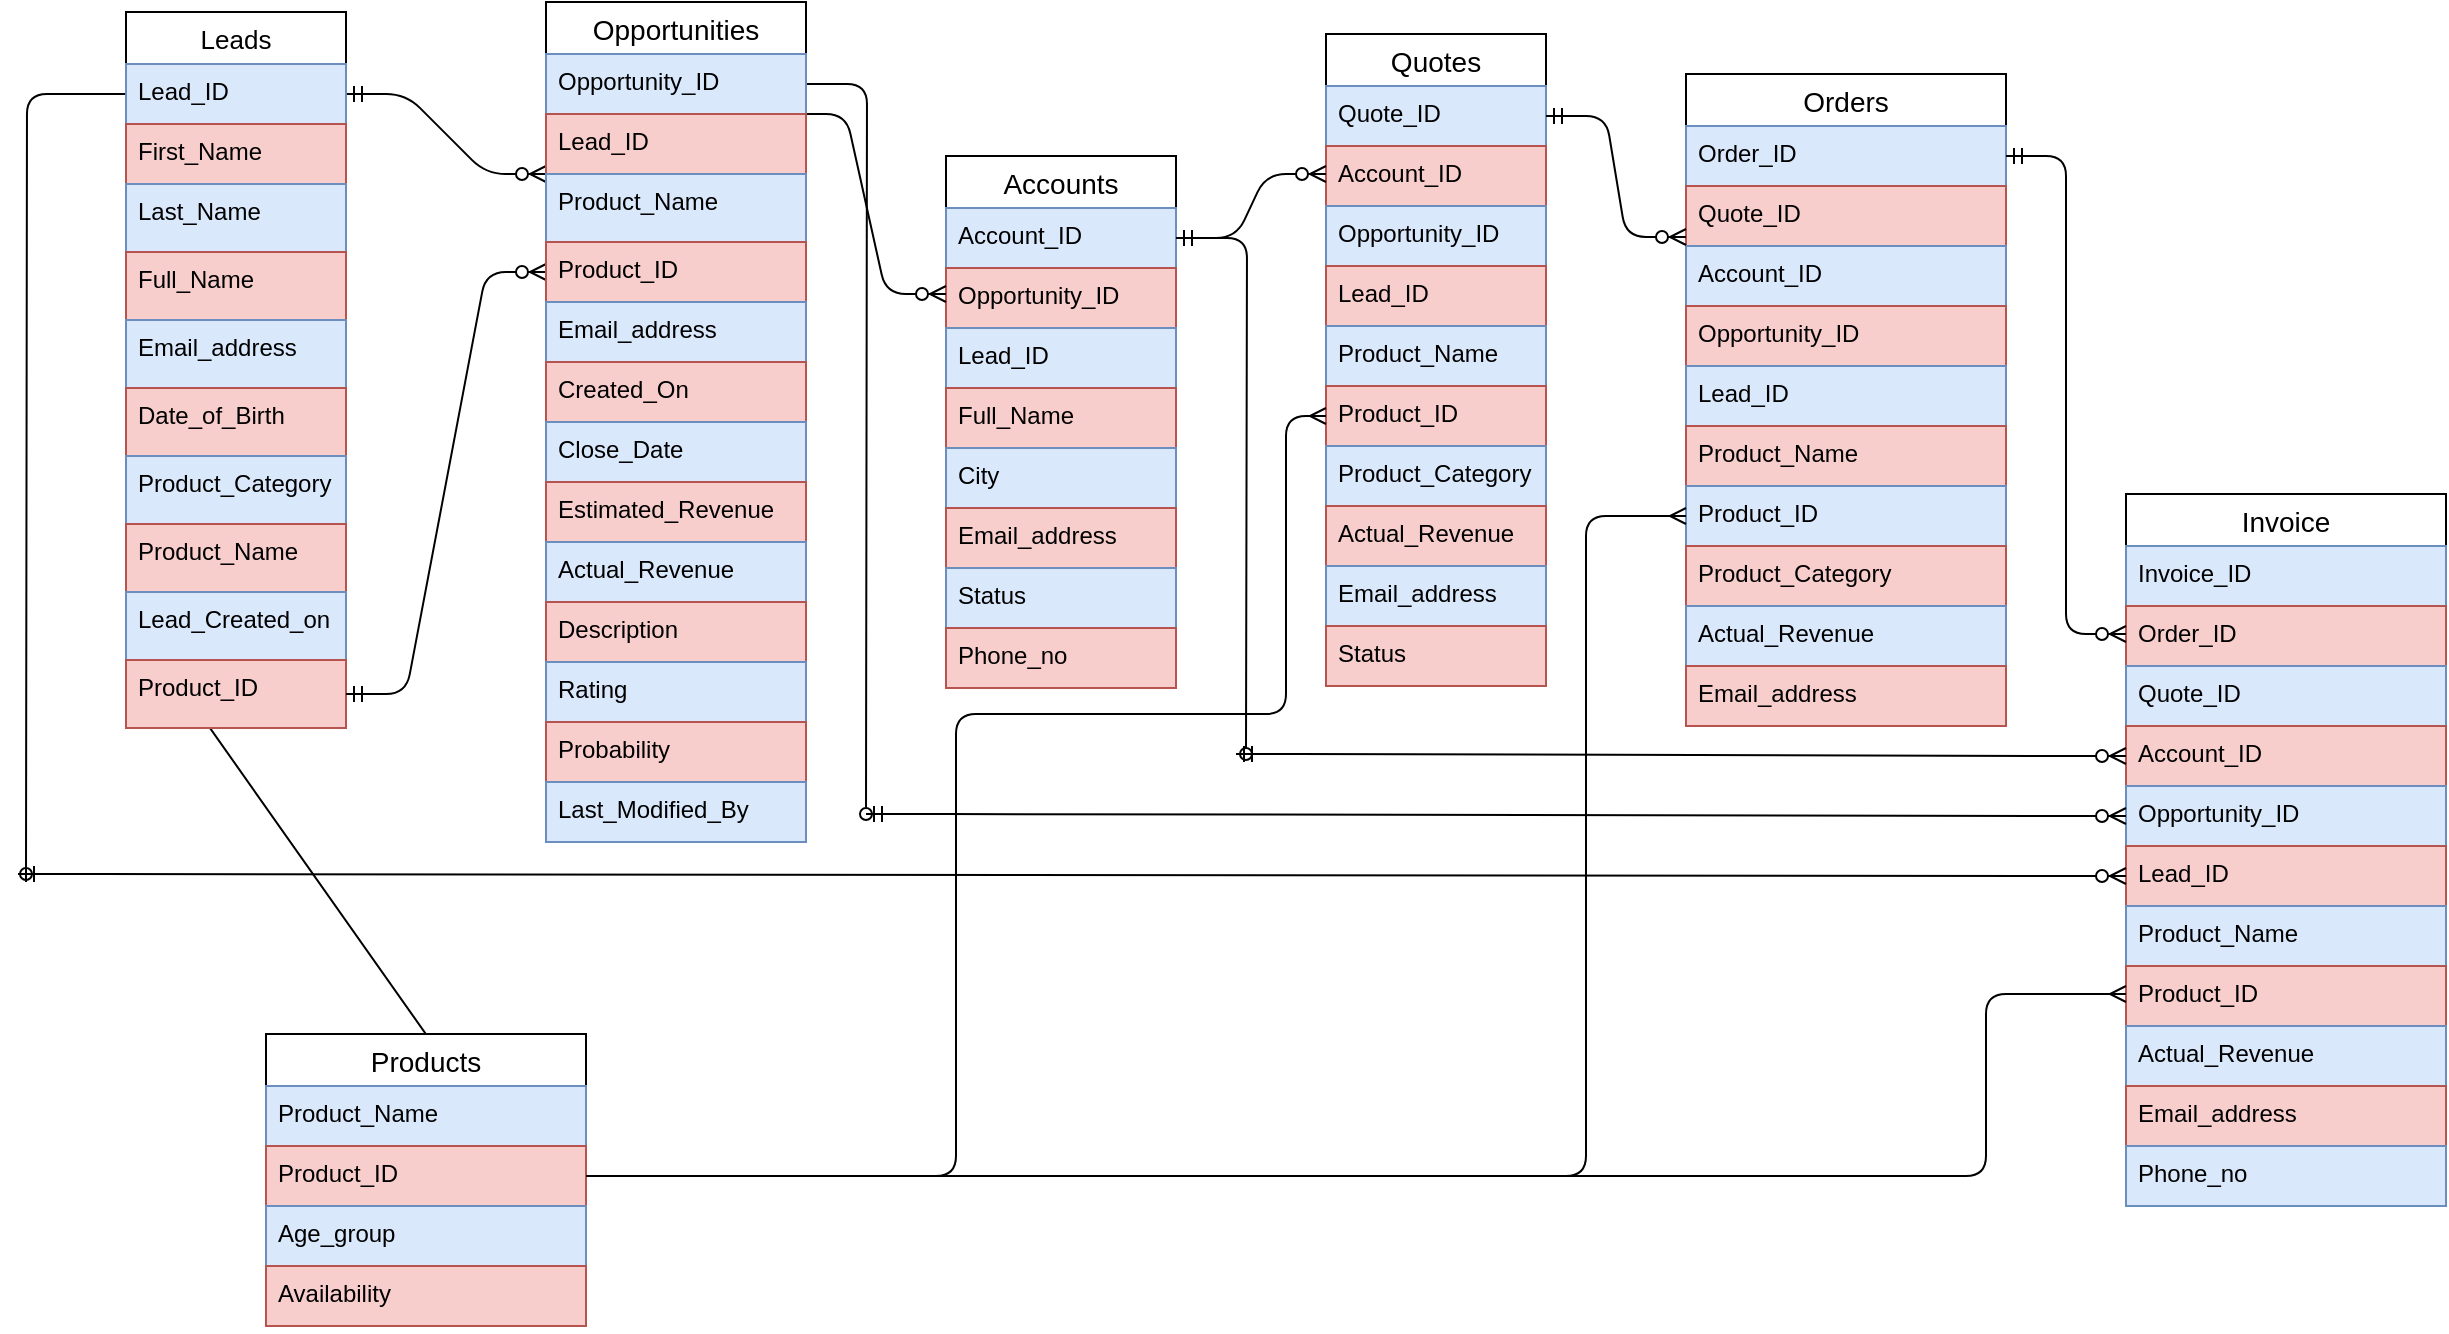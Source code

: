 <mxfile version="13.7.9" type="device"><diagram id="R2lEEEUBdFMjLlhIrx00" name="Page-1"><mxGraphModel dx="1517" dy="5457" grid="1" gridSize="8" guides="1" tooltips="1" connect="1" arrows="1" fold="1" page="1" pageScale="1" pageWidth="3300" pageHeight="4681" math="0" shadow="0" extFonts="Permanent Marker^https://fonts.googleapis.com/css?family=Permanent+Marker"><root><mxCell id="0"/><mxCell id="1" parent="0"/><mxCell id="FkGHCklS6ACjmnPAmLcD-69" value="Orders" style="swimlane;fontStyle=0;childLayout=stackLayout;horizontal=1;startSize=26;horizontalStack=0;resizeParent=1;resizeParentMax=0;resizeLast=0;collapsible=1;marginBottom=0;align=center;fontSize=14;labelBackgroundColor=none;" vertex="1" parent="1"><mxGeometry x="850" y="-1560" width="160" height="326" as="geometry"/></mxCell><mxCell id="FkGHCklS6ACjmnPAmLcD-70" value="Order_ID" style="text;strokeColor=#6c8ebf;fillColor=#dae8fc;spacingLeft=4;spacingRight=4;overflow=hidden;rotatable=0;points=[[0,0.5],[1,0.5]];portConstraint=eastwest;fontSize=12;" vertex="1" parent="FkGHCklS6ACjmnPAmLcD-69"><mxGeometry y="26" width="160" height="30" as="geometry"/></mxCell><mxCell id="FkGHCklS6ACjmnPAmLcD-71" value="Quote_ID" style="text;strokeColor=#b85450;fillColor=#f8cecc;spacingLeft=4;spacingRight=4;overflow=hidden;rotatable=0;points=[[0,0.5],[1,0.5]];portConstraint=eastwest;fontSize=12;" vertex="1" parent="FkGHCklS6ACjmnPAmLcD-69"><mxGeometry y="56" width="160" height="30" as="geometry"/></mxCell><mxCell id="FkGHCklS6ACjmnPAmLcD-72" value="Account_ID" style="text;strokeColor=#6c8ebf;fillColor=#dae8fc;spacingLeft=4;spacingRight=4;overflow=hidden;rotatable=0;points=[[0,0.5],[1,0.5]];portConstraint=eastwest;fontSize=12;" vertex="1" parent="FkGHCklS6ACjmnPAmLcD-69"><mxGeometry y="86" width="160" height="30" as="geometry"/></mxCell><mxCell id="FkGHCklS6ACjmnPAmLcD-73" value="Opportunity_ID" style="text;strokeColor=#b85450;fillColor=#f8cecc;spacingLeft=4;spacingRight=4;overflow=hidden;rotatable=0;points=[[0,0.5],[1,0.5]];portConstraint=eastwest;fontSize=12;" vertex="1" parent="FkGHCklS6ACjmnPAmLcD-69"><mxGeometry y="116" width="160" height="30" as="geometry"/></mxCell><mxCell id="FkGHCklS6ACjmnPAmLcD-74" value="Lead_ID" style="text;strokeColor=#6c8ebf;fillColor=#dae8fc;spacingLeft=4;spacingRight=4;overflow=hidden;rotatable=0;points=[[0,0.5],[1,0.5]];portConstraint=eastwest;fontSize=12;" vertex="1" parent="FkGHCklS6ACjmnPAmLcD-69"><mxGeometry y="146" width="160" height="30" as="geometry"/></mxCell><mxCell id="FkGHCklS6ACjmnPAmLcD-75" value="Product_Name" style="text;strokeColor=#b85450;fillColor=#f8cecc;spacingLeft=4;spacingRight=4;overflow=hidden;rotatable=0;points=[[0,0.5],[1,0.5]];portConstraint=eastwest;fontSize=12;" vertex="1" parent="FkGHCklS6ACjmnPAmLcD-69"><mxGeometry y="176" width="160" height="30" as="geometry"/></mxCell><mxCell id="FkGHCklS6ACjmnPAmLcD-129" value="Product_ID" style="text;strokeColor=#6c8ebf;fillColor=#dae8fc;spacingLeft=4;spacingRight=4;overflow=hidden;rotatable=0;points=[[0,0.5],[1,0.5]];portConstraint=eastwest;fontSize=12;" vertex="1" parent="FkGHCklS6ACjmnPAmLcD-69"><mxGeometry y="206" width="160" height="30" as="geometry"/></mxCell><mxCell id="FkGHCklS6ACjmnPAmLcD-76" value="Product_Category" style="text;strokeColor=#b85450;fillColor=#f8cecc;spacingLeft=4;spacingRight=4;overflow=hidden;rotatable=0;points=[[0,0.5],[1,0.5]];portConstraint=eastwest;fontSize=12;" vertex="1" parent="FkGHCklS6ACjmnPAmLcD-69"><mxGeometry y="236" width="160" height="30" as="geometry"/></mxCell><mxCell id="FkGHCklS6ACjmnPAmLcD-77" value="Actual_Revenue" style="text;strokeColor=#6c8ebf;fillColor=#dae8fc;spacingLeft=4;spacingRight=4;overflow=hidden;rotatable=0;points=[[0,0.5],[1,0.5]];portConstraint=eastwest;fontSize=12;" vertex="1" parent="FkGHCklS6ACjmnPAmLcD-69"><mxGeometry y="266" width="160" height="30" as="geometry"/></mxCell><mxCell id="FkGHCklS6ACjmnPAmLcD-78" value="Email_address" style="text;strokeColor=#b85450;fillColor=#f8cecc;spacingLeft=4;spacingRight=4;overflow=hidden;rotatable=0;points=[[0,0.5],[1,0.5]];portConstraint=eastwest;fontSize=12;" vertex="1" parent="FkGHCklS6ACjmnPAmLcD-69"><mxGeometry y="296" width="160" height="30" as="geometry"/></mxCell><mxCell id="FkGHCklS6ACjmnPAmLcD-111" value="" style="edgeStyle=entityRelationEdgeStyle;fontSize=12;html=1;endArrow=ERzeroToMany;startArrow=ERmandOne;entryX=0;entryY=0.5;entryDx=0;entryDy=0;exitX=1;exitY=0.5;exitDx=0;exitDy=0;" edge="1" parent="1" source="FkGHCklS6ACjmnPAmLcD-106" target="FkGHCklS6ACjmnPAmLcD-34"><mxGeometry width="100" height="100" relative="1" as="geometry"><mxPoint x="10" y="-950" as="sourcePoint"/><mxPoint x="50" y="-1210" as="targetPoint"/></mxGeometry></mxCell><mxCell id="FkGHCklS6ACjmnPAmLcD-104" value="Products" style="swimlane;fontStyle=0;childLayout=stackLayout;horizontal=1;startSize=26;horizontalStack=0;resizeParent=1;resizeParentMax=0;resizeLast=0;collapsible=1;marginBottom=0;align=center;fontSize=14;labelBackgroundColor=none;" vertex="1" parent="1"><mxGeometry x="140" y="-1080" width="160" height="146" as="geometry"/></mxCell><mxCell id="FkGHCklS6ACjmnPAmLcD-105" value="Product_Name" style="text;strokeColor=#6c8ebf;fillColor=#dae8fc;spacingLeft=4;spacingRight=4;overflow=hidden;rotatable=0;points=[[0,0.5],[1,0.5]];portConstraint=eastwest;fontSize=12;" vertex="1" parent="FkGHCklS6ACjmnPAmLcD-104"><mxGeometry y="26" width="160" height="30" as="geometry"/></mxCell><mxCell id="FkGHCklS6ACjmnPAmLcD-106" value="Product_ID" style="text;strokeColor=#b85450;fillColor=#f8cecc;spacingLeft=4;spacingRight=4;overflow=hidden;rotatable=0;points=[[0,0.5],[1,0.5]];portConstraint=eastwest;fontSize=12;" vertex="1" parent="FkGHCklS6ACjmnPAmLcD-104"><mxGeometry y="56" width="160" height="30" as="geometry"/></mxCell><mxCell id="FkGHCklS6ACjmnPAmLcD-107" value="Age_group" style="text;strokeColor=#6c8ebf;fillColor=#dae8fc;spacingLeft=4;spacingRight=4;overflow=hidden;rotatable=0;points=[[0,0.5],[1,0.5]];portConstraint=eastwest;fontSize=12;" vertex="1" parent="FkGHCklS6ACjmnPAmLcD-104"><mxGeometry y="86" width="160" height="30" as="geometry"/></mxCell><mxCell id="FkGHCklS6ACjmnPAmLcD-108" value="Availability" style="text;strokeColor=#b85450;fillColor=#f8cecc;spacingLeft=4;spacingRight=4;overflow=hidden;rotatable=0;points=[[0,0.5],[1,0.5]];portConstraint=eastwest;fontSize=12;" vertex="1" parent="FkGHCklS6ACjmnPAmLcD-104"><mxGeometry y="116" width="160" height="30" as="geometry"/></mxCell><mxCell id="FkGHCklS6ACjmnPAmLcD-114" style="edgeStyle=orthogonalEdgeStyle;orthogonalLoop=1;jettySize=auto;html=1;exitX=0;exitY=0.5;exitDx=0;exitDy=0;fontSize=12;rounded=1;endArrow=oval;endFill=0;" edge="1" parent="1" source="FkGHCklS6ACjmnPAmLcD-22"><mxGeometry relative="1" as="geometry"><mxPoint x="20" y="-1160" as="targetPoint"/></mxGeometry></mxCell><mxCell id="FkGHCklS6ACjmnPAmLcD-49" value="Accounts" style="swimlane;fontStyle=0;childLayout=stackLayout;horizontal=1;startSize=26;horizontalStack=0;resizeParent=1;resizeParentMax=0;resizeLast=0;collapsible=1;marginBottom=0;align=center;fontSize=14;labelBackgroundColor=none;" vertex="1" parent="1"><mxGeometry x="480" y="-1519" width="115" height="266" as="geometry"/></mxCell><mxCell id="FkGHCklS6ACjmnPAmLcD-50" value="Account_ID" style="text;strokeColor=#6c8ebf;fillColor=#dae8fc;spacingLeft=4;spacingRight=4;overflow=hidden;rotatable=0;points=[[0,0.5],[1,0.5]];portConstraint=eastwest;fontSize=12;" vertex="1" parent="FkGHCklS6ACjmnPAmLcD-49"><mxGeometry y="26" width="115" height="30" as="geometry"/></mxCell><mxCell id="FkGHCklS6ACjmnPAmLcD-51" value="Opportunity_ID" style="text;strokeColor=#b85450;fillColor=#f8cecc;spacingLeft=4;spacingRight=4;overflow=hidden;rotatable=0;points=[[0,0.5],[1,0.5]];portConstraint=eastwest;fontSize=12;" vertex="1" parent="FkGHCklS6ACjmnPAmLcD-49"><mxGeometry y="56" width="115" height="30" as="geometry"/></mxCell><mxCell id="FkGHCklS6ACjmnPAmLcD-52" value="Lead_ID" style="text;strokeColor=#6c8ebf;fillColor=#dae8fc;spacingLeft=4;spacingRight=4;overflow=hidden;rotatable=0;points=[[0,0.5],[1,0.5]];portConstraint=eastwest;fontSize=12;" vertex="1" parent="FkGHCklS6ACjmnPAmLcD-49"><mxGeometry y="86" width="115" height="30" as="geometry"/></mxCell><mxCell id="FkGHCklS6ACjmnPAmLcD-53" value="Full_Name" style="text;strokeColor=#b85450;fillColor=#f8cecc;spacingLeft=4;spacingRight=4;overflow=hidden;rotatable=0;points=[[0,0.5],[1,0.5]];portConstraint=eastwest;fontSize=12;" vertex="1" parent="FkGHCklS6ACjmnPAmLcD-49"><mxGeometry y="116" width="115" height="30" as="geometry"/></mxCell><mxCell id="FkGHCklS6ACjmnPAmLcD-54" value="City" style="text;strokeColor=#6c8ebf;fillColor=#dae8fc;spacingLeft=4;spacingRight=4;overflow=hidden;rotatable=0;points=[[0,0.5],[1,0.5]];portConstraint=eastwest;fontSize=12;" vertex="1" parent="FkGHCklS6ACjmnPAmLcD-49"><mxGeometry y="146" width="115" height="30" as="geometry"/></mxCell><mxCell id="FkGHCklS6ACjmnPAmLcD-55" value="Email_address" style="text;strokeColor=#b85450;fillColor=#f8cecc;spacingLeft=4;spacingRight=4;overflow=hidden;rotatable=0;points=[[0,0.5],[1,0.5]];portConstraint=eastwest;fontSize=12;" vertex="1" parent="FkGHCklS6ACjmnPAmLcD-49"><mxGeometry y="176" width="115" height="30" as="geometry"/></mxCell><mxCell id="FkGHCklS6ACjmnPAmLcD-56" value="Status" style="text;strokeColor=#6c8ebf;fillColor=#dae8fc;spacingLeft=4;spacingRight=4;overflow=hidden;rotatable=0;points=[[0,0.5],[1,0.5]];portConstraint=eastwest;fontSize=12;" vertex="1" parent="FkGHCklS6ACjmnPAmLcD-49"><mxGeometry y="206" width="115" height="30" as="geometry"/></mxCell><mxCell id="FkGHCklS6ACjmnPAmLcD-57" value="Phone_no" style="text;strokeColor=#b85450;fillColor=#f8cecc;spacingLeft=4;spacingRight=4;overflow=hidden;rotatable=0;points=[[0,0.5],[1,0.5]];portConstraint=eastwest;fontSize=12;" vertex="1" parent="FkGHCklS6ACjmnPAmLcD-49"><mxGeometry y="236" width="115" height="30" as="geometry"/></mxCell><mxCell id="FkGHCklS6ACjmnPAmLcD-115" value="" style="edgeStyle=entityRelationEdgeStyle;fontSize=12;html=1;endArrow=ERzeroToMany;startArrow=ERmandOne;" edge="1" parent="1"><mxGeometry width="100" height="100" relative="1" as="geometry"><mxPoint x="400" y="-1540" as="sourcePoint"/><mxPoint x="480" y="-1450" as="targetPoint"/></mxGeometry></mxCell><mxCell id="FkGHCklS6ACjmnPAmLcD-116" value="" style="edgeStyle=entityRelationEdgeStyle;fontSize=12;html=1;endArrow=ERzeroToMany;startArrow=ERmandOne;exitX=1;exitY=0.5;exitDx=0;exitDy=0;" edge="1" parent="1" source="FkGHCklS6ACjmnPAmLcD-22"><mxGeometry width="100" height="100" relative="1" as="geometry"><mxPoint x="170" y="-1510" as="sourcePoint"/><mxPoint x="280" y="-1510" as="targetPoint"/></mxGeometry></mxCell><mxCell id="FkGHCklS6ACjmnPAmLcD-21" value="Leads" style="swimlane;fontStyle=0;childLayout=stackLayout;horizontal=1;startSize=26;horizontalStack=0;resizeParent=1;resizeParentMax=0;resizeLast=0;collapsible=1;marginBottom=0;align=center;fontSize=13;labelBackgroundColor=none;verticalAlign=middle;" vertex="1" parent="1"><mxGeometry x="70" y="-1591" width="110" height="358" as="geometry"><mxRectangle x="20" y="-1580" width="160" height="170" as="alternateBounds"/></mxGeometry></mxCell><mxCell id="FkGHCklS6ACjmnPAmLcD-22" value="Lead_ID&#10;&#10;" style="text;strokeColor=#6c8ebf;fillColor=#dae8fc;spacingLeft=4;spacingRight=4;overflow=hidden;rotatable=0;points=[[0,0.5],[1,0.5]];portConstraint=eastwest;fontSize=12;" vertex="1" parent="FkGHCklS6ACjmnPAmLcD-21"><mxGeometry y="26" width="110" height="30" as="geometry"/></mxCell><mxCell id="FkGHCklS6ACjmnPAmLcD-23" value="First_Name" style="text;strokeColor=#b85450;fillColor=#f8cecc;spacingLeft=4;spacingRight=4;overflow=hidden;rotatable=0;points=[[0,0.5],[1,0.5]];portConstraint=eastwest;fontSize=12;" vertex="1" parent="FkGHCklS6ACjmnPAmLcD-21"><mxGeometry y="56" width="110" height="30" as="geometry"/></mxCell><mxCell id="FkGHCklS6ACjmnPAmLcD-24" value="Last_Name" style="text;strokeColor=#6c8ebf;fillColor=#dae8fc;spacingLeft=4;spacingRight=4;overflow=hidden;rotatable=0;points=[[0,0.5],[1,0.5]];portConstraint=eastwest;fontSize=12;labelBackgroundColor=none;" vertex="1" parent="FkGHCklS6ACjmnPAmLcD-21"><mxGeometry y="86" width="110" height="34" as="geometry"/></mxCell><mxCell id="FkGHCklS6ACjmnPAmLcD-28" value="Full_Name&#10;&#10;" style="text;strokeColor=#b85450;fillColor=#f8cecc;spacingLeft=4;spacingRight=4;overflow=hidden;rotatable=0;points=[[0,0.5],[1,0.5]];portConstraint=eastwest;fontSize=12;labelBackgroundColor=none;" vertex="1" parent="FkGHCklS6ACjmnPAmLcD-21"><mxGeometry y="120" width="110" height="34" as="geometry"/></mxCell><mxCell id="FkGHCklS6ACjmnPAmLcD-29" value="Email_address" style="text;strokeColor=#6c8ebf;fillColor=#dae8fc;spacingLeft=4;spacingRight=4;overflow=hidden;rotatable=0;points=[[0,0.5],[1,0.5]];portConstraint=eastwest;fontSize=12;labelBackgroundColor=none;" vertex="1" parent="FkGHCklS6ACjmnPAmLcD-21"><mxGeometry y="154" width="110" height="34" as="geometry"/></mxCell><mxCell id="FkGHCklS6ACjmnPAmLcD-30" value="Date_of_Birth" style="text;strokeColor=#b85450;fillColor=#f8cecc;spacingLeft=4;spacingRight=4;overflow=hidden;rotatable=0;points=[[0,0.5],[1,0.5]];portConstraint=eastwest;fontSize=12;labelBackgroundColor=none;" vertex="1" parent="FkGHCklS6ACjmnPAmLcD-21"><mxGeometry y="188" width="110" height="34" as="geometry"/></mxCell><mxCell id="FkGHCklS6ACjmnPAmLcD-31" value="Product_Category" style="text;strokeColor=#6c8ebf;fillColor=#dae8fc;spacingLeft=4;spacingRight=4;overflow=hidden;rotatable=0;points=[[0,0.5],[1,0.5]];portConstraint=eastwest;fontSize=12;labelBackgroundColor=none;" vertex="1" parent="FkGHCklS6ACjmnPAmLcD-21"><mxGeometry y="222" width="110" height="34" as="geometry"/></mxCell><mxCell id="FkGHCklS6ACjmnPAmLcD-32" value="Product_Name" style="text;strokeColor=#b85450;fillColor=#f8cecc;spacingLeft=4;spacingRight=4;overflow=hidden;rotatable=0;points=[[0,0.5],[1,0.5]];portConstraint=eastwest;fontSize=12;labelBackgroundColor=none;" vertex="1" parent="FkGHCklS6ACjmnPAmLcD-21"><mxGeometry y="256" width="110" height="34" as="geometry"/></mxCell><mxCell id="FkGHCklS6ACjmnPAmLcD-33" value="Lead_Created_on" style="text;strokeColor=#6c8ebf;fillColor=#dae8fc;spacingLeft=4;spacingRight=4;overflow=hidden;rotatable=0;points=[[0,0.5],[1,0.5]];portConstraint=eastwest;fontSize=12;labelBackgroundColor=none;" vertex="1" parent="FkGHCklS6ACjmnPAmLcD-21"><mxGeometry y="290" width="110" height="34" as="geometry"/></mxCell><mxCell id="FkGHCklS6ACjmnPAmLcD-34" value="Product_ID" style="text;strokeColor=#b85450;fillColor=#f8cecc;spacingLeft=4;spacingRight=4;overflow=hidden;rotatable=0;points=[[0,0.5],[1,0.5]];portConstraint=eastwest;fontSize=12;labelBackgroundColor=none;" vertex="1" parent="FkGHCklS6ACjmnPAmLcD-21"><mxGeometry y="324" width="110" height="34" as="geometry"/></mxCell><mxCell id="FkGHCklS6ACjmnPAmLcD-118" value="" style="edgeStyle=entityRelationEdgeStyle;fontSize=12;html=1;endArrow=ERzeroToMany;startArrow=ERmandOne;entryX=0;entryY=0.5;entryDx=0;entryDy=0;exitX=1;exitY=0.5;exitDx=0;exitDy=0;" edge="1" parent="1" source="FkGHCklS6ACjmnPAmLcD-34" target="FkGHCklS6ACjmnPAmLcD-39"><mxGeometry width="100" height="100" relative="1" as="geometry"><mxPoint x="170" y="-1253" as="sourcePoint"/><mxPoint x="270" y="-1353" as="targetPoint"/></mxGeometry></mxCell><mxCell id="FkGHCklS6ACjmnPAmLcD-92" value="Invoice" style="swimlane;fontStyle=0;childLayout=stackLayout;horizontal=1;startSize=26;horizontalStack=0;resizeParent=1;resizeParentMax=0;resizeLast=0;collapsible=1;marginBottom=0;align=center;fontSize=14;labelBackgroundColor=none;" vertex="1" parent="1"><mxGeometry x="1070" y="-1350" width="160" height="356" as="geometry"/></mxCell><mxCell id="FkGHCklS6ACjmnPAmLcD-93" value="Invoice_ID" style="text;strokeColor=#6c8ebf;fillColor=#dae8fc;spacingLeft=4;spacingRight=4;overflow=hidden;rotatable=0;points=[[0,0.5],[1,0.5]];portConstraint=eastwest;fontSize=12;" vertex="1" parent="FkGHCklS6ACjmnPAmLcD-92"><mxGeometry y="26" width="160" height="30" as="geometry"/></mxCell><mxCell id="FkGHCklS6ACjmnPAmLcD-94" value="Order_ID" style="text;strokeColor=#b85450;fillColor=#f8cecc;spacingLeft=4;spacingRight=4;overflow=hidden;rotatable=0;points=[[0,0.5],[1,0.5]];portConstraint=eastwest;fontSize=12;" vertex="1" parent="FkGHCklS6ACjmnPAmLcD-92"><mxGeometry y="56" width="160" height="30" as="geometry"/></mxCell><mxCell id="FkGHCklS6ACjmnPAmLcD-95" value="Quote_ID" style="text;strokeColor=#6c8ebf;fillColor=#dae8fc;spacingLeft=4;spacingRight=4;overflow=hidden;rotatable=0;points=[[0,0.5],[1,0.5]];portConstraint=eastwest;fontSize=12;" vertex="1" parent="FkGHCklS6ACjmnPAmLcD-92"><mxGeometry y="86" width="160" height="30" as="geometry"/></mxCell><mxCell id="FkGHCklS6ACjmnPAmLcD-96" value="Account_ID" style="text;strokeColor=#b85450;fillColor=#f8cecc;spacingLeft=4;spacingRight=4;overflow=hidden;rotatable=0;points=[[0,0.5],[1,0.5]];portConstraint=eastwest;fontSize=12;" vertex="1" parent="FkGHCklS6ACjmnPAmLcD-92"><mxGeometry y="116" width="160" height="30" as="geometry"/></mxCell><mxCell id="FkGHCklS6ACjmnPAmLcD-97" value="Opportunity_ID" style="text;strokeColor=#6c8ebf;fillColor=#dae8fc;spacingLeft=4;spacingRight=4;overflow=hidden;rotatable=0;points=[[0,0.5],[1,0.5]];portConstraint=eastwest;fontSize=12;" vertex="1" parent="FkGHCklS6ACjmnPAmLcD-92"><mxGeometry y="146" width="160" height="30" as="geometry"/></mxCell><mxCell id="FkGHCklS6ACjmnPAmLcD-98" value="Lead_ID" style="text;strokeColor=#b85450;fillColor=#f8cecc;spacingLeft=4;spacingRight=4;overflow=hidden;rotatable=0;points=[[0,0.5],[1,0.5]];portConstraint=eastwest;fontSize=12;" vertex="1" parent="FkGHCklS6ACjmnPAmLcD-92"><mxGeometry y="176" width="160" height="30" as="geometry"/></mxCell><mxCell id="FkGHCklS6ACjmnPAmLcD-99" value="Product_Name" style="text;strokeColor=#6c8ebf;fillColor=#dae8fc;spacingLeft=4;spacingRight=4;overflow=hidden;rotatable=0;points=[[0,0.5],[1,0.5]];portConstraint=eastwest;fontSize=12;" vertex="1" parent="FkGHCklS6ACjmnPAmLcD-92"><mxGeometry y="206" width="160" height="30" as="geometry"/></mxCell><mxCell id="FkGHCklS6ACjmnPAmLcD-100" value="Product_ID" style="text;strokeColor=#b85450;fillColor=#f8cecc;spacingLeft=4;spacingRight=4;overflow=hidden;rotatable=0;points=[[0,0.5],[1,0.5]];portConstraint=eastwest;fontSize=12;" vertex="1" parent="FkGHCklS6ACjmnPAmLcD-92"><mxGeometry y="236" width="160" height="30" as="geometry"/></mxCell><mxCell id="FkGHCklS6ACjmnPAmLcD-101" value="Actual_Revenue" style="text;strokeColor=#6c8ebf;fillColor=#dae8fc;spacingLeft=4;spacingRight=4;overflow=hidden;rotatable=0;points=[[0,0.5],[1,0.5]];portConstraint=eastwest;fontSize=12;" vertex="1" parent="FkGHCklS6ACjmnPAmLcD-92"><mxGeometry y="266" width="160" height="30" as="geometry"/></mxCell><mxCell id="FkGHCklS6ACjmnPAmLcD-102" value="Email_address" style="text;strokeColor=#b85450;fillColor=#f8cecc;spacingLeft=4;spacingRight=4;overflow=hidden;rotatable=0;points=[[0,0.5],[1,0.5]];portConstraint=eastwest;fontSize=12;" vertex="1" parent="FkGHCklS6ACjmnPAmLcD-92"><mxGeometry y="296" width="160" height="30" as="geometry"/></mxCell><mxCell id="FkGHCklS6ACjmnPAmLcD-103" value="Phone_no" style="text;strokeColor=#6c8ebf;fillColor=#dae8fc;spacingLeft=4;spacingRight=4;overflow=hidden;rotatable=0;points=[[0,0.5],[1,0.5]];portConstraint=eastwest;fontSize=12;" vertex="1" parent="FkGHCklS6ACjmnPAmLcD-92"><mxGeometry y="326" width="160" height="30" as="geometry"/></mxCell><mxCell id="FkGHCklS6ACjmnPAmLcD-119" value="" style="edgeStyle=entityRelationEdgeStyle;fontSize=12;html=1;endArrow=ERzeroToMany;startArrow=ERmandOne;entryX=0;entryY=0.5;entryDx=0;entryDy=0;" edge="1" parent="1" target="FkGHCklS6ACjmnPAmLcD-97"><mxGeometry width="100" height="100" relative="1" as="geometry"><mxPoint x="440" y="-1190" as="sourcePoint"/><mxPoint x="470" y="-1190" as="targetPoint"/></mxGeometry></mxCell><mxCell id="FkGHCklS6ACjmnPAmLcD-120" style="edgeStyle=orthogonalEdgeStyle;rounded=1;orthogonalLoop=1;jettySize=auto;html=1;fontSize=12;endArrow=oval;endFill=0;" edge="1" parent="1" source="FkGHCklS6ACjmnPAmLcD-37"><mxGeometry relative="1" as="geometry"><mxPoint x="440" y="-1190" as="targetPoint"/></mxGeometry></mxCell><mxCell id="FkGHCklS6ACjmnPAmLcD-58" value="Quotes" style="swimlane;fontStyle=0;childLayout=stackLayout;horizontal=1;startSize=26;horizontalStack=0;resizeParent=1;resizeParentMax=0;resizeLast=0;collapsible=1;marginBottom=0;align=center;fontSize=14;labelBackgroundColor=none;" vertex="1" parent="1"><mxGeometry x="670" y="-1580" width="110" height="326" as="geometry"/></mxCell><mxCell id="FkGHCklS6ACjmnPAmLcD-59" value="Quote_ID" style="text;strokeColor=#6c8ebf;fillColor=#dae8fc;spacingLeft=4;spacingRight=4;overflow=hidden;rotatable=0;points=[[0,0.5],[1,0.5]];portConstraint=eastwest;fontSize=12;" vertex="1" parent="FkGHCklS6ACjmnPAmLcD-58"><mxGeometry y="26" width="110" height="30" as="geometry"/></mxCell><mxCell id="FkGHCklS6ACjmnPAmLcD-60" value="Account_ID" style="text;strokeColor=#b85450;fillColor=#f8cecc;spacingLeft=4;spacingRight=4;overflow=hidden;rotatable=0;points=[[0,0.5],[1,0.5]];portConstraint=eastwest;fontSize=12;" vertex="1" parent="FkGHCklS6ACjmnPAmLcD-58"><mxGeometry y="56" width="110" height="30" as="geometry"/></mxCell><mxCell id="FkGHCklS6ACjmnPAmLcD-61" value="Opportunity_ID" style="text;strokeColor=#6c8ebf;fillColor=#dae8fc;spacingLeft=4;spacingRight=4;overflow=hidden;rotatable=0;points=[[0,0.5],[1,0.5]];portConstraint=eastwest;fontSize=12;" vertex="1" parent="FkGHCklS6ACjmnPAmLcD-58"><mxGeometry y="86" width="110" height="30" as="geometry"/></mxCell><mxCell id="FkGHCklS6ACjmnPAmLcD-62" value="Lead_ID" style="text;strokeColor=#b85450;fillColor=#f8cecc;spacingLeft=4;spacingRight=4;overflow=hidden;rotatable=0;points=[[0,0.5],[1,0.5]];portConstraint=eastwest;fontSize=12;" vertex="1" parent="FkGHCklS6ACjmnPAmLcD-58"><mxGeometry y="116" width="110" height="30" as="geometry"/></mxCell><mxCell id="FkGHCklS6ACjmnPAmLcD-63" value="Product_Name" style="text;strokeColor=#6c8ebf;fillColor=#dae8fc;spacingLeft=4;spacingRight=4;overflow=hidden;rotatable=0;points=[[0,0.5],[1,0.5]];portConstraint=eastwest;fontSize=12;" vertex="1" parent="FkGHCklS6ACjmnPAmLcD-58"><mxGeometry y="146" width="110" height="30" as="geometry"/></mxCell><mxCell id="FkGHCklS6ACjmnPAmLcD-64" value="Product_ID" style="text;strokeColor=#b85450;fillColor=#f8cecc;spacingLeft=4;spacingRight=4;overflow=hidden;rotatable=0;points=[[0,0.5],[1,0.5]];portConstraint=eastwest;fontSize=12;" vertex="1" parent="FkGHCklS6ACjmnPAmLcD-58"><mxGeometry y="176" width="110" height="30" as="geometry"/></mxCell><mxCell id="FkGHCklS6ACjmnPAmLcD-65" value="Product_Category" style="text;strokeColor=#6c8ebf;fillColor=#dae8fc;spacingLeft=4;spacingRight=4;overflow=hidden;rotatable=0;points=[[0,0.5],[1,0.5]];portConstraint=eastwest;fontSize=12;" vertex="1" parent="FkGHCklS6ACjmnPAmLcD-58"><mxGeometry y="206" width="110" height="30" as="geometry"/></mxCell><mxCell id="FkGHCklS6ACjmnPAmLcD-66" value="Actual_Revenue" style="text;strokeColor=#b85450;fillColor=#f8cecc;spacingLeft=4;spacingRight=4;overflow=hidden;rotatable=0;points=[[0,0.5],[1,0.5]];portConstraint=eastwest;fontSize=12;" vertex="1" parent="FkGHCklS6ACjmnPAmLcD-58"><mxGeometry y="236" width="110" height="30" as="geometry"/></mxCell><mxCell id="FkGHCklS6ACjmnPAmLcD-67" value="Email_address" style="text;strokeColor=#6c8ebf;fillColor=#dae8fc;spacingLeft=4;spacingRight=4;overflow=hidden;rotatable=0;points=[[0,0.5],[1,0.5]];portConstraint=eastwest;fontSize=12;" vertex="1" parent="FkGHCklS6ACjmnPAmLcD-58"><mxGeometry y="266" width="110" height="30" as="geometry"/></mxCell><mxCell id="FkGHCklS6ACjmnPAmLcD-68" value="Status" style="text;strokeColor=#b85450;fillColor=#f8cecc;spacingLeft=4;spacingRight=4;overflow=hidden;rotatable=0;points=[[0,0.5],[1,0.5]];portConstraint=eastwest;fontSize=12;" vertex="1" parent="FkGHCklS6ACjmnPAmLcD-58"><mxGeometry y="296" width="110" height="30" as="geometry"/></mxCell><mxCell id="FkGHCklS6ACjmnPAmLcD-121" value="" style="edgeStyle=entityRelationEdgeStyle;fontSize=12;html=1;endArrow=ERzeroToMany;startArrow=ERmandOne;exitX=1;exitY=0.5;exitDx=0;exitDy=0;" edge="1" parent="1" source="FkGHCklS6ACjmnPAmLcD-50"><mxGeometry width="100" height="100" relative="1" as="geometry"><mxPoint x="610" y="-1210" as="sourcePoint"/><mxPoint x="670" y="-1510" as="targetPoint"/></mxGeometry></mxCell><mxCell id="FkGHCklS6ACjmnPAmLcD-122" value="" style="edgeStyle=entityRelationEdgeStyle;fontSize=12;html=1;endArrow=ERzeroToMany;startArrow=ERmandOne;entryX=0;entryY=0.5;entryDx=0;entryDy=0;rounded=0;" edge="1" parent="1" target="FkGHCklS6ACjmnPAmLcD-96"><mxGeometry width="100" height="100" relative="1" as="geometry"><mxPoint x="625" y="-1220" as="sourcePoint"/><mxPoint x="710" y="-1310" as="targetPoint"/></mxGeometry></mxCell><mxCell id="FkGHCklS6ACjmnPAmLcD-112" value="" style="edgeStyle=entityRelationEdgeStyle;fontSize=12;html=1;endArrow=ERzeroToMany;startArrow=ERmandOne;entryX=0;entryY=0.5;entryDx=0;entryDy=0;" edge="1" parent="1" target="FkGHCklS6ACjmnPAmLcD-98"><mxGeometry width="100" height="100" relative="1" as="geometry"><mxPoint x="16" y="-1160" as="sourcePoint"/><mxPoint x="1070" y="-1168" as="targetPoint"/></mxGeometry></mxCell><mxCell id="FkGHCklS6ACjmnPAmLcD-123" style="edgeStyle=orthogonalEdgeStyle;rounded=1;orthogonalLoop=1;jettySize=auto;html=1;fontSize=12;endArrow=oval;endFill=0;" edge="1" parent="1" source="FkGHCklS6ACjmnPAmLcD-50"><mxGeometry relative="1" as="geometry"><mxPoint x="630" y="-1220" as="targetPoint"/></mxGeometry></mxCell><mxCell id="FkGHCklS6ACjmnPAmLcD-124" value="" style="edgeStyle=entityRelationEdgeStyle;fontSize=12;html=1;endArrow=ERzeroToMany;startArrow=ERmandOne;exitX=1;exitY=0.5;exitDx=0;exitDy=0;" edge="1" parent="1" source="FkGHCklS6ACjmnPAmLcD-70"><mxGeometry width="100" height="100" relative="1" as="geometry"><mxPoint x="700" y="-1210" as="sourcePoint"/><mxPoint x="1070" y="-1280" as="targetPoint"/></mxGeometry></mxCell><mxCell id="FkGHCklS6ACjmnPAmLcD-125" value="" style="edgeStyle=entityRelationEdgeStyle;fontSize=12;html=1;endArrow=ERzeroToMany;startArrow=ERmandOne;entryX=0;entryY=0.25;entryDx=0;entryDy=0;exitX=1;exitY=0.5;exitDx=0;exitDy=0;" edge="1" parent="1" source="FkGHCklS6ACjmnPAmLcD-59" target="FkGHCklS6ACjmnPAmLcD-69"><mxGeometry width="100" height="100" relative="1" as="geometry"><mxPoint x="700" y="-1210" as="sourcePoint"/><mxPoint x="800" y="-1310" as="targetPoint"/></mxGeometry></mxCell><mxCell id="FkGHCklS6ACjmnPAmLcD-127" style="edgeStyle=orthogonalEdgeStyle;rounded=1;orthogonalLoop=1;jettySize=auto;html=1;exitX=1;exitY=0.5;exitDx=0;exitDy=0;entryX=0;entryY=0.5;entryDx=0;entryDy=0;fontSize=12;endArrow=ERmany;endFill=0;" edge="1" parent="1" source="FkGHCklS6ACjmnPAmLcD-106" target="FkGHCklS6ACjmnPAmLcD-64"><mxGeometry relative="1" as="geometry"><Array as="points"><mxPoint x="485" y="-1009"/><mxPoint x="485" y="-1240"/><mxPoint x="650" y="-1240"/><mxPoint x="650" y="-1389"/></Array></mxGeometry></mxCell><mxCell id="FkGHCklS6ACjmnPAmLcD-128" style="edgeStyle=orthogonalEdgeStyle;rounded=1;orthogonalLoop=1;jettySize=auto;html=1;exitX=1;exitY=0.5;exitDx=0;exitDy=0;fontSize=12;endArrow=ERmany;endFill=0;" edge="1" parent="1" source="FkGHCklS6ACjmnPAmLcD-106"><mxGeometry relative="1" as="geometry"><mxPoint x="1070" y="-1100" as="targetPoint"/><Array as="points"><mxPoint x="1000" y="-1009"/><mxPoint x="1000" y="-1100"/></Array></mxGeometry></mxCell><mxCell id="FkGHCklS6ACjmnPAmLcD-130" style="edgeStyle=orthogonalEdgeStyle;rounded=1;orthogonalLoop=1;jettySize=auto;html=1;exitX=1;exitY=0.5;exitDx=0;exitDy=0;fontSize=12;entryX=0;entryY=0.5;entryDx=0;entryDy=0;endArrow=ERmany;endFill=0;" edge="1" parent="1" source="FkGHCklS6ACjmnPAmLcD-106" target="FkGHCklS6ACjmnPAmLcD-129"><mxGeometry relative="1" as="geometry"><mxPoint x="850" y="-1350" as="targetPoint"/><Array as="points"><mxPoint x="800" y="-1009"/><mxPoint x="800" y="-1339"/></Array></mxGeometry></mxCell><mxCell id="FkGHCklS6ACjmnPAmLcD-35" value="Opportunities" style="swimlane;fontStyle=0;childLayout=stackLayout;horizontal=1;startSize=26;horizontalStack=0;resizeParent=1;resizeParentMax=0;resizeLast=0;collapsible=1;marginBottom=0;align=center;fontSize=14;labelBackgroundColor=none;" vertex="1" parent="1"><mxGeometry x="280" y="-1596" width="130" height="420" as="geometry"/></mxCell><mxCell id="FkGHCklS6ACjmnPAmLcD-37" value="Opportunity_ID" style="text;strokeColor=#6c8ebf;fillColor=#dae8fc;spacingLeft=4;spacingRight=4;overflow=hidden;rotatable=0;points=[[0,0.5],[1,0.5]];portConstraint=eastwest;fontSize=12;" vertex="1" parent="FkGHCklS6ACjmnPAmLcD-35"><mxGeometry y="26" width="130" height="30" as="geometry"/></mxCell><mxCell id="FkGHCklS6ACjmnPAmLcD-36" value="Lead_ID" style="text;strokeColor=#b85450;fillColor=#f8cecc;spacingLeft=4;spacingRight=4;overflow=hidden;rotatable=0;points=[[0,0.5],[1,0.5]];portConstraint=eastwest;fontSize=12;" vertex="1" parent="FkGHCklS6ACjmnPAmLcD-35"><mxGeometry y="56" width="130" height="30" as="geometry"/></mxCell><mxCell id="FkGHCklS6ACjmnPAmLcD-38" value="Product_Name" style="text;strokeColor=#6c8ebf;fillColor=#dae8fc;spacingLeft=4;spacingRight=4;overflow=hidden;rotatable=0;points=[[0,0.5],[1,0.5]];portConstraint=eastwest;fontSize=12;" vertex="1" parent="FkGHCklS6ACjmnPAmLcD-35"><mxGeometry y="86" width="130" height="34" as="geometry"/></mxCell><mxCell id="FkGHCklS6ACjmnPAmLcD-39" value="Product_ID" style="text;strokeColor=#b85450;fillColor=#f8cecc;spacingLeft=4;spacingRight=4;overflow=hidden;rotatable=0;points=[[0,0.5],[1,0.5]];portConstraint=eastwest;fontSize=12;" vertex="1" parent="FkGHCklS6ACjmnPAmLcD-35"><mxGeometry y="120" width="130" height="30" as="geometry"/></mxCell><mxCell id="FkGHCklS6ACjmnPAmLcD-40" value="Email_address" style="text;strokeColor=#6c8ebf;fillColor=#dae8fc;spacingLeft=4;spacingRight=4;overflow=hidden;rotatable=0;points=[[0,0.5],[1,0.5]];portConstraint=eastwest;fontSize=12;" vertex="1" parent="FkGHCklS6ACjmnPAmLcD-35"><mxGeometry y="150" width="130" height="30" as="geometry"/></mxCell><mxCell id="FkGHCklS6ACjmnPAmLcD-41" value="Created_On" style="text;strokeColor=#b85450;fillColor=#f8cecc;spacingLeft=4;spacingRight=4;overflow=hidden;rotatable=0;points=[[0,0.5],[1,0.5]];portConstraint=eastwest;fontSize=12;" vertex="1" parent="FkGHCklS6ACjmnPAmLcD-35"><mxGeometry y="180" width="130" height="30" as="geometry"/></mxCell><mxCell id="FkGHCklS6ACjmnPAmLcD-42" value="Close_Date" style="text;strokeColor=#6c8ebf;fillColor=#dae8fc;spacingLeft=4;spacingRight=4;overflow=hidden;rotatable=0;points=[[0,0.5],[1,0.5]];portConstraint=eastwest;fontSize=12;" vertex="1" parent="FkGHCklS6ACjmnPAmLcD-35"><mxGeometry y="210" width="130" height="30" as="geometry"/></mxCell><mxCell id="FkGHCklS6ACjmnPAmLcD-43" value="Estimated_Revenue" style="text;strokeColor=#b85450;fillColor=#f8cecc;spacingLeft=4;spacingRight=4;overflow=hidden;rotatable=0;points=[[0,0.5],[1,0.5]];portConstraint=eastwest;fontSize=12;" vertex="1" parent="FkGHCklS6ACjmnPAmLcD-35"><mxGeometry y="240" width="130" height="30" as="geometry"/></mxCell><mxCell id="FkGHCklS6ACjmnPAmLcD-44" value="Actual_Revenue" style="text;strokeColor=#6c8ebf;fillColor=#dae8fc;spacingLeft=4;spacingRight=4;overflow=hidden;rotatable=0;points=[[0,0.5],[1,0.5]];portConstraint=eastwest;fontSize=12;" vertex="1" parent="FkGHCklS6ACjmnPAmLcD-35"><mxGeometry y="270" width="130" height="30" as="geometry"/></mxCell><mxCell id="FkGHCklS6ACjmnPAmLcD-45" value="Description" style="text;strokeColor=#b85450;fillColor=#f8cecc;spacingLeft=4;spacingRight=4;overflow=hidden;rotatable=0;points=[[0,0.5],[1,0.5]];portConstraint=eastwest;fontSize=12;" vertex="1" parent="FkGHCklS6ACjmnPAmLcD-35"><mxGeometry y="300" width="130" height="30" as="geometry"/></mxCell><mxCell id="FkGHCklS6ACjmnPAmLcD-46" value="Rating" style="text;strokeColor=#6c8ebf;fillColor=#dae8fc;spacingLeft=4;spacingRight=4;overflow=hidden;rotatable=0;points=[[0,0.5],[1,0.5]];portConstraint=eastwest;fontSize=12;" vertex="1" parent="FkGHCklS6ACjmnPAmLcD-35"><mxGeometry y="330" width="130" height="30" as="geometry"/></mxCell><mxCell id="FkGHCklS6ACjmnPAmLcD-47" value="Probability" style="text;strokeColor=#b85450;fillColor=#f8cecc;spacingLeft=4;spacingRight=4;overflow=hidden;rotatable=0;points=[[0,0.5],[1,0.5]];portConstraint=eastwest;fontSize=12;" vertex="1" parent="FkGHCklS6ACjmnPAmLcD-35"><mxGeometry y="360" width="130" height="30" as="geometry"/></mxCell><mxCell id="FkGHCklS6ACjmnPAmLcD-48" value="Last_Modified_By" style="text;strokeColor=#6c8ebf;fillColor=#dae8fc;spacingLeft=4;spacingRight=4;overflow=hidden;rotatable=0;points=[[0,0.5],[1,0.5]];portConstraint=eastwest;fontSize=12;" vertex="1" parent="FkGHCklS6ACjmnPAmLcD-35"><mxGeometry y="390" width="130" height="30" as="geometry"/></mxCell></root></mxGraphModel></diagram></mxfile>